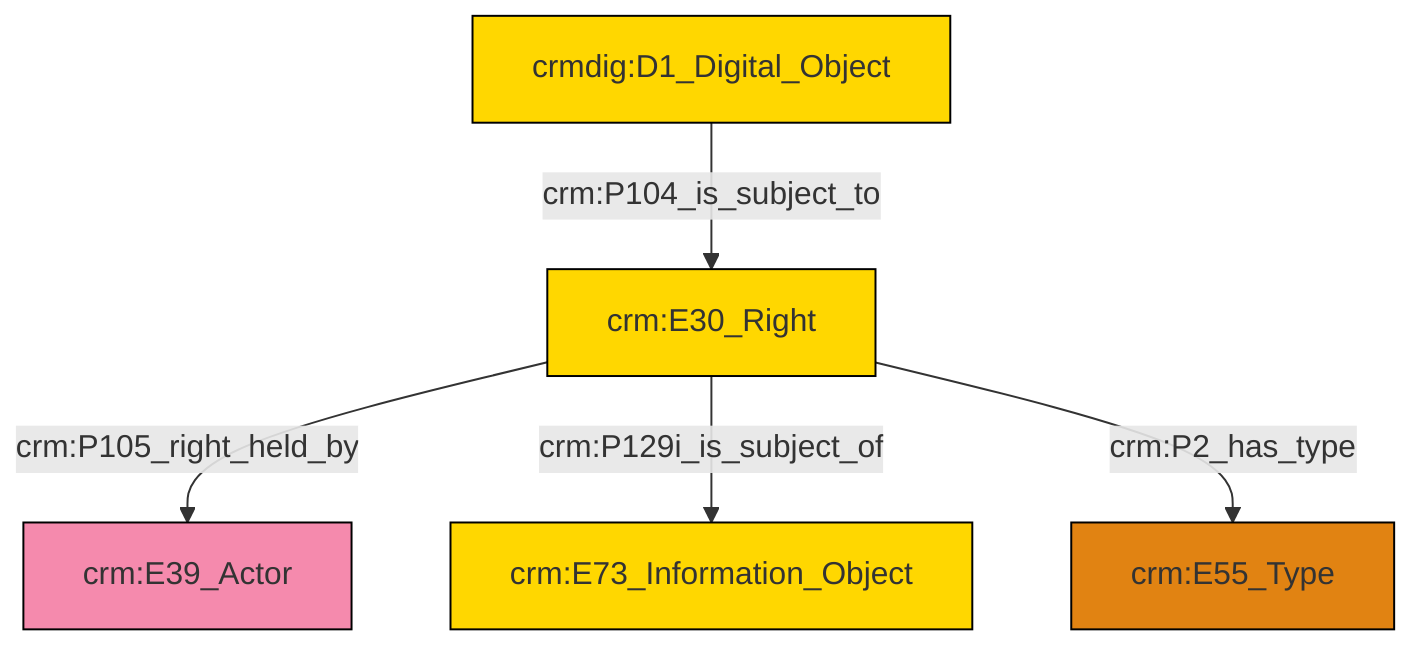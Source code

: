 graph TD
classDef Literal fill:#f2f2f2,stroke:#000000;
classDef CRM_Entity fill:#FFFFFF,stroke:#000000;
classDef Temporal_Entity fill:#00C9E6, stroke:#000000;
classDef Type fill:#E18312, stroke:#000000;
classDef Time-Span fill:#2C9C91, stroke:#000000;
classDef Appellation fill:#FFEB7F, stroke:#000000;
classDef Place fill:#008836, stroke:#000000;
classDef Persistent_Item fill:#B266B2, stroke:#000000;
classDef Conceptual_Object fill:#FFD700, stroke:#000000;
classDef Physical_Thing fill:#D2B48C, stroke:#000000;
classDef Actor fill:#f58aad, stroke:#000000;
classDef PC_Classes fill:#4ce600, stroke:#000000;
classDef Multi fill:#cccccc,stroke:#000000;

2["crmdig:D1_Digital_Object"]:::Conceptual_Object -->|crm:P104_is_subject_to| 3["crm:E30_Right"]:::Conceptual_Object
3["crm:E30_Right"]:::Conceptual_Object -->|crm:P105_right_held_by| 0["crm:E39_Actor"]:::Actor
3["crm:E30_Right"]:::Conceptual_Object -->|crm:P129i_is_subject_of| 4["crm:E73_Information_Object"]:::Conceptual_Object
3["crm:E30_Right"]:::Conceptual_Object -->|crm:P2_has_type| 6["crm:E55_Type"]:::Type
